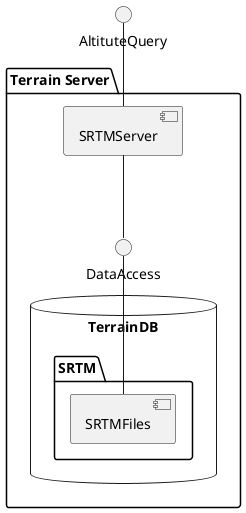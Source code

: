 @startuml

skinparam componentStyle uml2

package "Terrain Server" {
    [SRTMServer]
    database "TerrainDB" {
      folder "SRTM" {
        [SRTMFiles]
      }
    }
    DataAccess -- [SRTMFiles]
    [SRTMServer]--DataAccess
}

AltituteQuery -- [SRTMServer] 

@enduml
